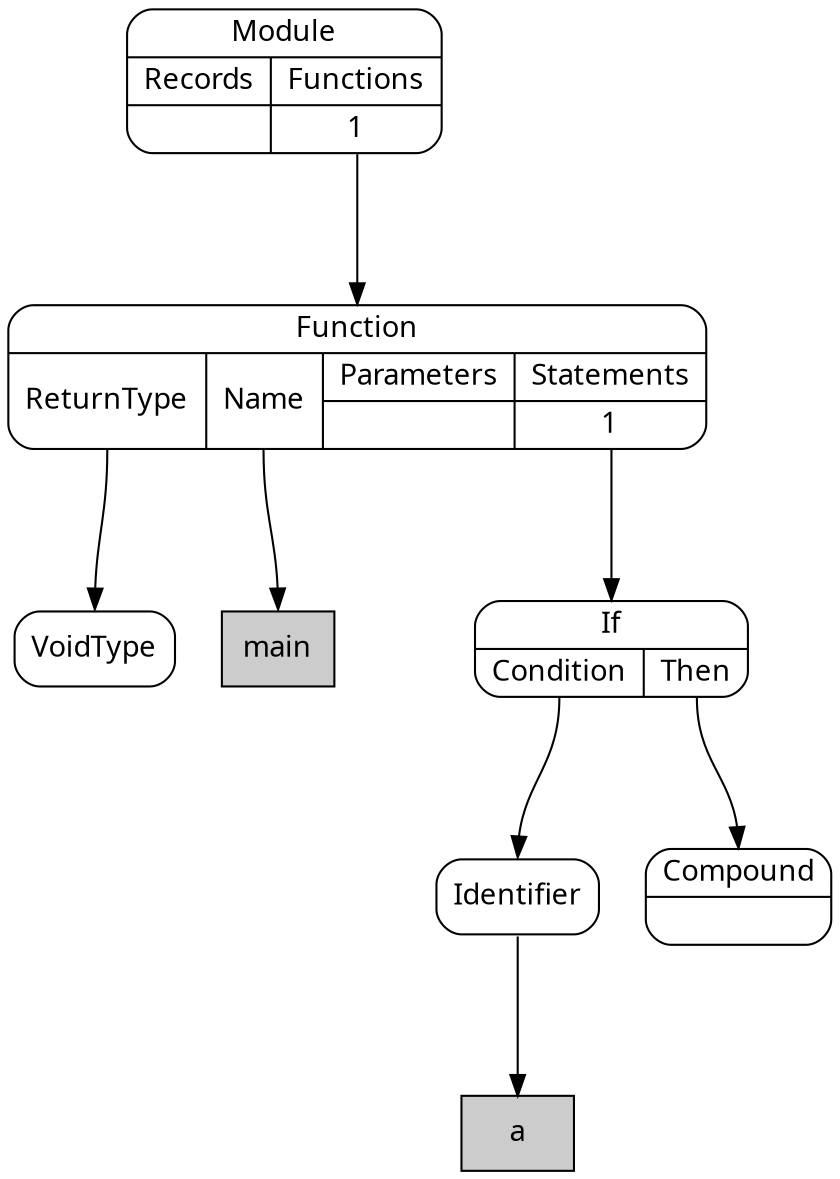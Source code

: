 digraph {
node [shape=Mrecord, style=filled, fillcolor=white, fontname="Calibri"];
graph [ordering=out, nodesep=0.3, ranksep=1];

# SimpleNode VoidType
node0 [label="VoidType", tooltip="VoidType"]

# DeclarationLiteral main
node1 [shape=box, label="main", fillcolor="#cccccc", tooltip="main"]

# ReferenceLiteral a
node2 [shape=box, label="a", fillcolor="#cccccc", tooltip="a"]

# SimpleNode Identifier
node3:s -> node2:n
node3 [label="Identifier", tooltip="Identifier"]

# PortNode Compound
node4 [label="{Compound|{}}", tooltip="Compound"]

# PortNode If
node5:p0:s -> node3:n
node5:p1:s -> node4:n
node5 [label="{If|{<p0>Condition|<p1>Then}}", tooltip="If"]

# PortNode Function
node6:p0:s -> node0:n
node6:p1:s -> node1:n
node6:p3_0:s -> node5:n
node6 [label="{Function|{<p0>ReturnType|<p1>Name|{Parameters|{}}|{Statements|{<p3_0>1}}}}", tooltip="Function"]

# PortNode Module
node7:p1_0:s -> node6:n
node7 [label="{Module|{{Records|{}}|{Functions|{<p1_0>1}}}}", tooltip="Module"]

}
